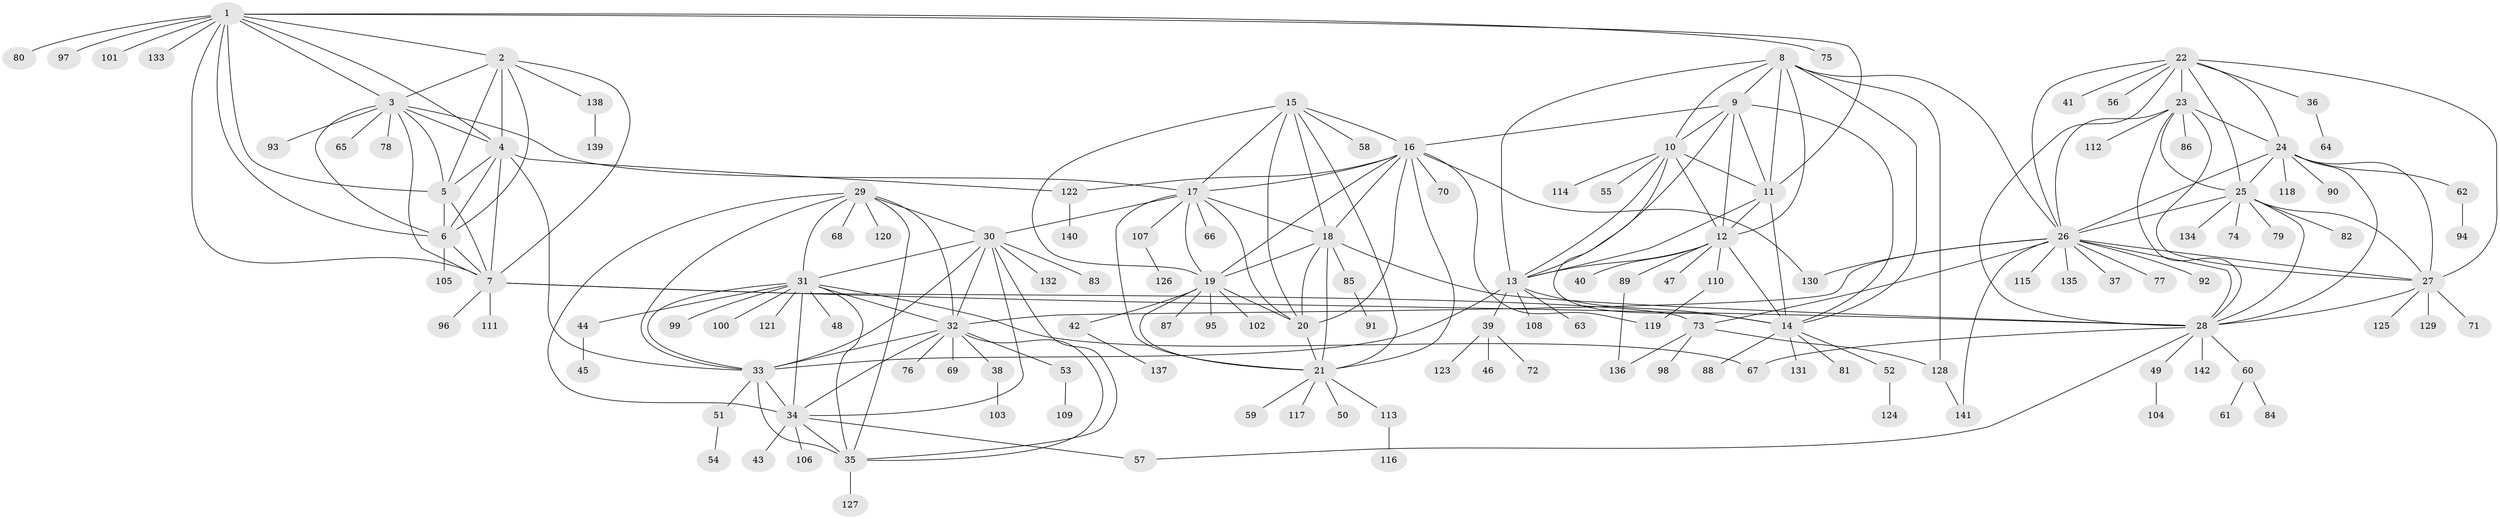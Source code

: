 // Generated by graph-tools (version 1.1) at 2025/02/03/09/25 03:02:51]
// undirected, 142 vertices, 231 edges
graph export_dot {
graph [start="1"]
  node [color=gray90,style=filled];
  1;
  2;
  3;
  4;
  5;
  6;
  7;
  8;
  9;
  10;
  11;
  12;
  13;
  14;
  15;
  16;
  17;
  18;
  19;
  20;
  21;
  22;
  23;
  24;
  25;
  26;
  27;
  28;
  29;
  30;
  31;
  32;
  33;
  34;
  35;
  36;
  37;
  38;
  39;
  40;
  41;
  42;
  43;
  44;
  45;
  46;
  47;
  48;
  49;
  50;
  51;
  52;
  53;
  54;
  55;
  56;
  57;
  58;
  59;
  60;
  61;
  62;
  63;
  64;
  65;
  66;
  67;
  68;
  69;
  70;
  71;
  72;
  73;
  74;
  75;
  76;
  77;
  78;
  79;
  80;
  81;
  82;
  83;
  84;
  85;
  86;
  87;
  88;
  89;
  90;
  91;
  92;
  93;
  94;
  95;
  96;
  97;
  98;
  99;
  100;
  101;
  102;
  103;
  104;
  105;
  106;
  107;
  108;
  109;
  110;
  111;
  112;
  113;
  114;
  115;
  116;
  117;
  118;
  119;
  120;
  121;
  122;
  123;
  124;
  125;
  126;
  127;
  128;
  129;
  130;
  131;
  132;
  133;
  134;
  135;
  136;
  137;
  138;
  139;
  140;
  141;
  142;
  1 -- 2;
  1 -- 3;
  1 -- 4;
  1 -- 5;
  1 -- 6;
  1 -- 7;
  1 -- 11;
  1 -- 75;
  1 -- 80;
  1 -- 97;
  1 -- 101;
  1 -- 133;
  2 -- 3;
  2 -- 4;
  2 -- 5;
  2 -- 6;
  2 -- 7;
  2 -- 138;
  3 -- 4;
  3 -- 5;
  3 -- 6;
  3 -- 7;
  3 -- 17;
  3 -- 65;
  3 -- 78;
  3 -- 93;
  4 -- 5;
  4 -- 6;
  4 -- 7;
  4 -- 33;
  4 -- 122;
  5 -- 6;
  5 -- 7;
  6 -- 7;
  6 -- 105;
  7 -- 28;
  7 -- 73;
  7 -- 96;
  7 -- 111;
  8 -- 9;
  8 -- 10;
  8 -- 11;
  8 -- 12;
  8 -- 13;
  8 -- 14;
  8 -- 26;
  8 -- 128;
  9 -- 10;
  9 -- 11;
  9 -- 12;
  9 -- 13;
  9 -- 14;
  9 -- 16;
  10 -- 11;
  10 -- 12;
  10 -- 13;
  10 -- 14;
  10 -- 55;
  10 -- 114;
  11 -- 12;
  11 -- 13;
  11 -- 14;
  12 -- 13;
  12 -- 14;
  12 -- 40;
  12 -- 47;
  12 -- 89;
  12 -- 110;
  13 -- 14;
  13 -- 33;
  13 -- 39;
  13 -- 63;
  13 -- 108;
  14 -- 52;
  14 -- 81;
  14 -- 88;
  14 -- 131;
  15 -- 16;
  15 -- 17;
  15 -- 18;
  15 -- 19;
  15 -- 20;
  15 -- 21;
  15 -- 58;
  16 -- 17;
  16 -- 18;
  16 -- 19;
  16 -- 20;
  16 -- 21;
  16 -- 70;
  16 -- 119;
  16 -- 122;
  16 -- 130;
  17 -- 18;
  17 -- 19;
  17 -- 20;
  17 -- 21;
  17 -- 30;
  17 -- 66;
  17 -- 107;
  18 -- 19;
  18 -- 20;
  18 -- 21;
  18 -- 28;
  18 -- 85;
  19 -- 20;
  19 -- 21;
  19 -- 42;
  19 -- 87;
  19 -- 95;
  19 -- 102;
  20 -- 21;
  21 -- 50;
  21 -- 59;
  21 -- 113;
  21 -- 117;
  22 -- 23;
  22 -- 24;
  22 -- 25;
  22 -- 26;
  22 -- 27;
  22 -- 28;
  22 -- 36;
  22 -- 41;
  22 -- 56;
  23 -- 24;
  23 -- 25;
  23 -- 26;
  23 -- 27;
  23 -- 28;
  23 -- 86;
  23 -- 112;
  24 -- 25;
  24 -- 26;
  24 -- 27;
  24 -- 28;
  24 -- 62;
  24 -- 90;
  24 -- 118;
  25 -- 26;
  25 -- 27;
  25 -- 28;
  25 -- 74;
  25 -- 79;
  25 -- 82;
  25 -- 134;
  26 -- 27;
  26 -- 28;
  26 -- 32;
  26 -- 37;
  26 -- 73;
  26 -- 77;
  26 -- 92;
  26 -- 115;
  26 -- 130;
  26 -- 135;
  26 -- 141;
  27 -- 28;
  27 -- 71;
  27 -- 125;
  27 -- 129;
  28 -- 49;
  28 -- 57;
  28 -- 60;
  28 -- 67;
  28 -- 142;
  29 -- 30;
  29 -- 31;
  29 -- 32;
  29 -- 33;
  29 -- 34;
  29 -- 35;
  29 -- 68;
  29 -- 120;
  30 -- 31;
  30 -- 32;
  30 -- 33;
  30 -- 34;
  30 -- 35;
  30 -- 83;
  30 -- 132;
  31 -- 32;
  31 -- 33;
  31 -- 34;
  31 -- 35;
  31 -- 44;
  31 -- 48;
  31 -- 67;
  31 -- 99;
  31 -- 100;
  31 -- 121;
  32 -- 33;
  32 -- 34;
  32 -- 35;
  32 -- 38;
  32 -- 53;
  32 -- 69;
  32 -- 76;
  33 -- 34;
  33 -- 35;
  33 -- 51;
  34 -- 35;
  34 -- 43;
  34 -- 57;
  34 -- 106;
  35 -- 127;
  36 -- 64;
  38 -- 103;
  39 -- 46;
  39 -- 72;
  39 -- 123;
  42 -- 137;
  44 -- 45;
  49 -- 104;
  51 -- 54;
  52 -- 124;
  53 -- 109;
  60 -- 61;
  60 -- 84;
  62 -- 94;
  73 -- 98;
  73 -- 128;
  73 -- 136;
  85 -- 91;
  89 -- 136;
  107 -- 126;
  110 -- 119;
  113 -- 116;
  122 -- 140;
  128 -- 141;
  138 -- 139;
}
